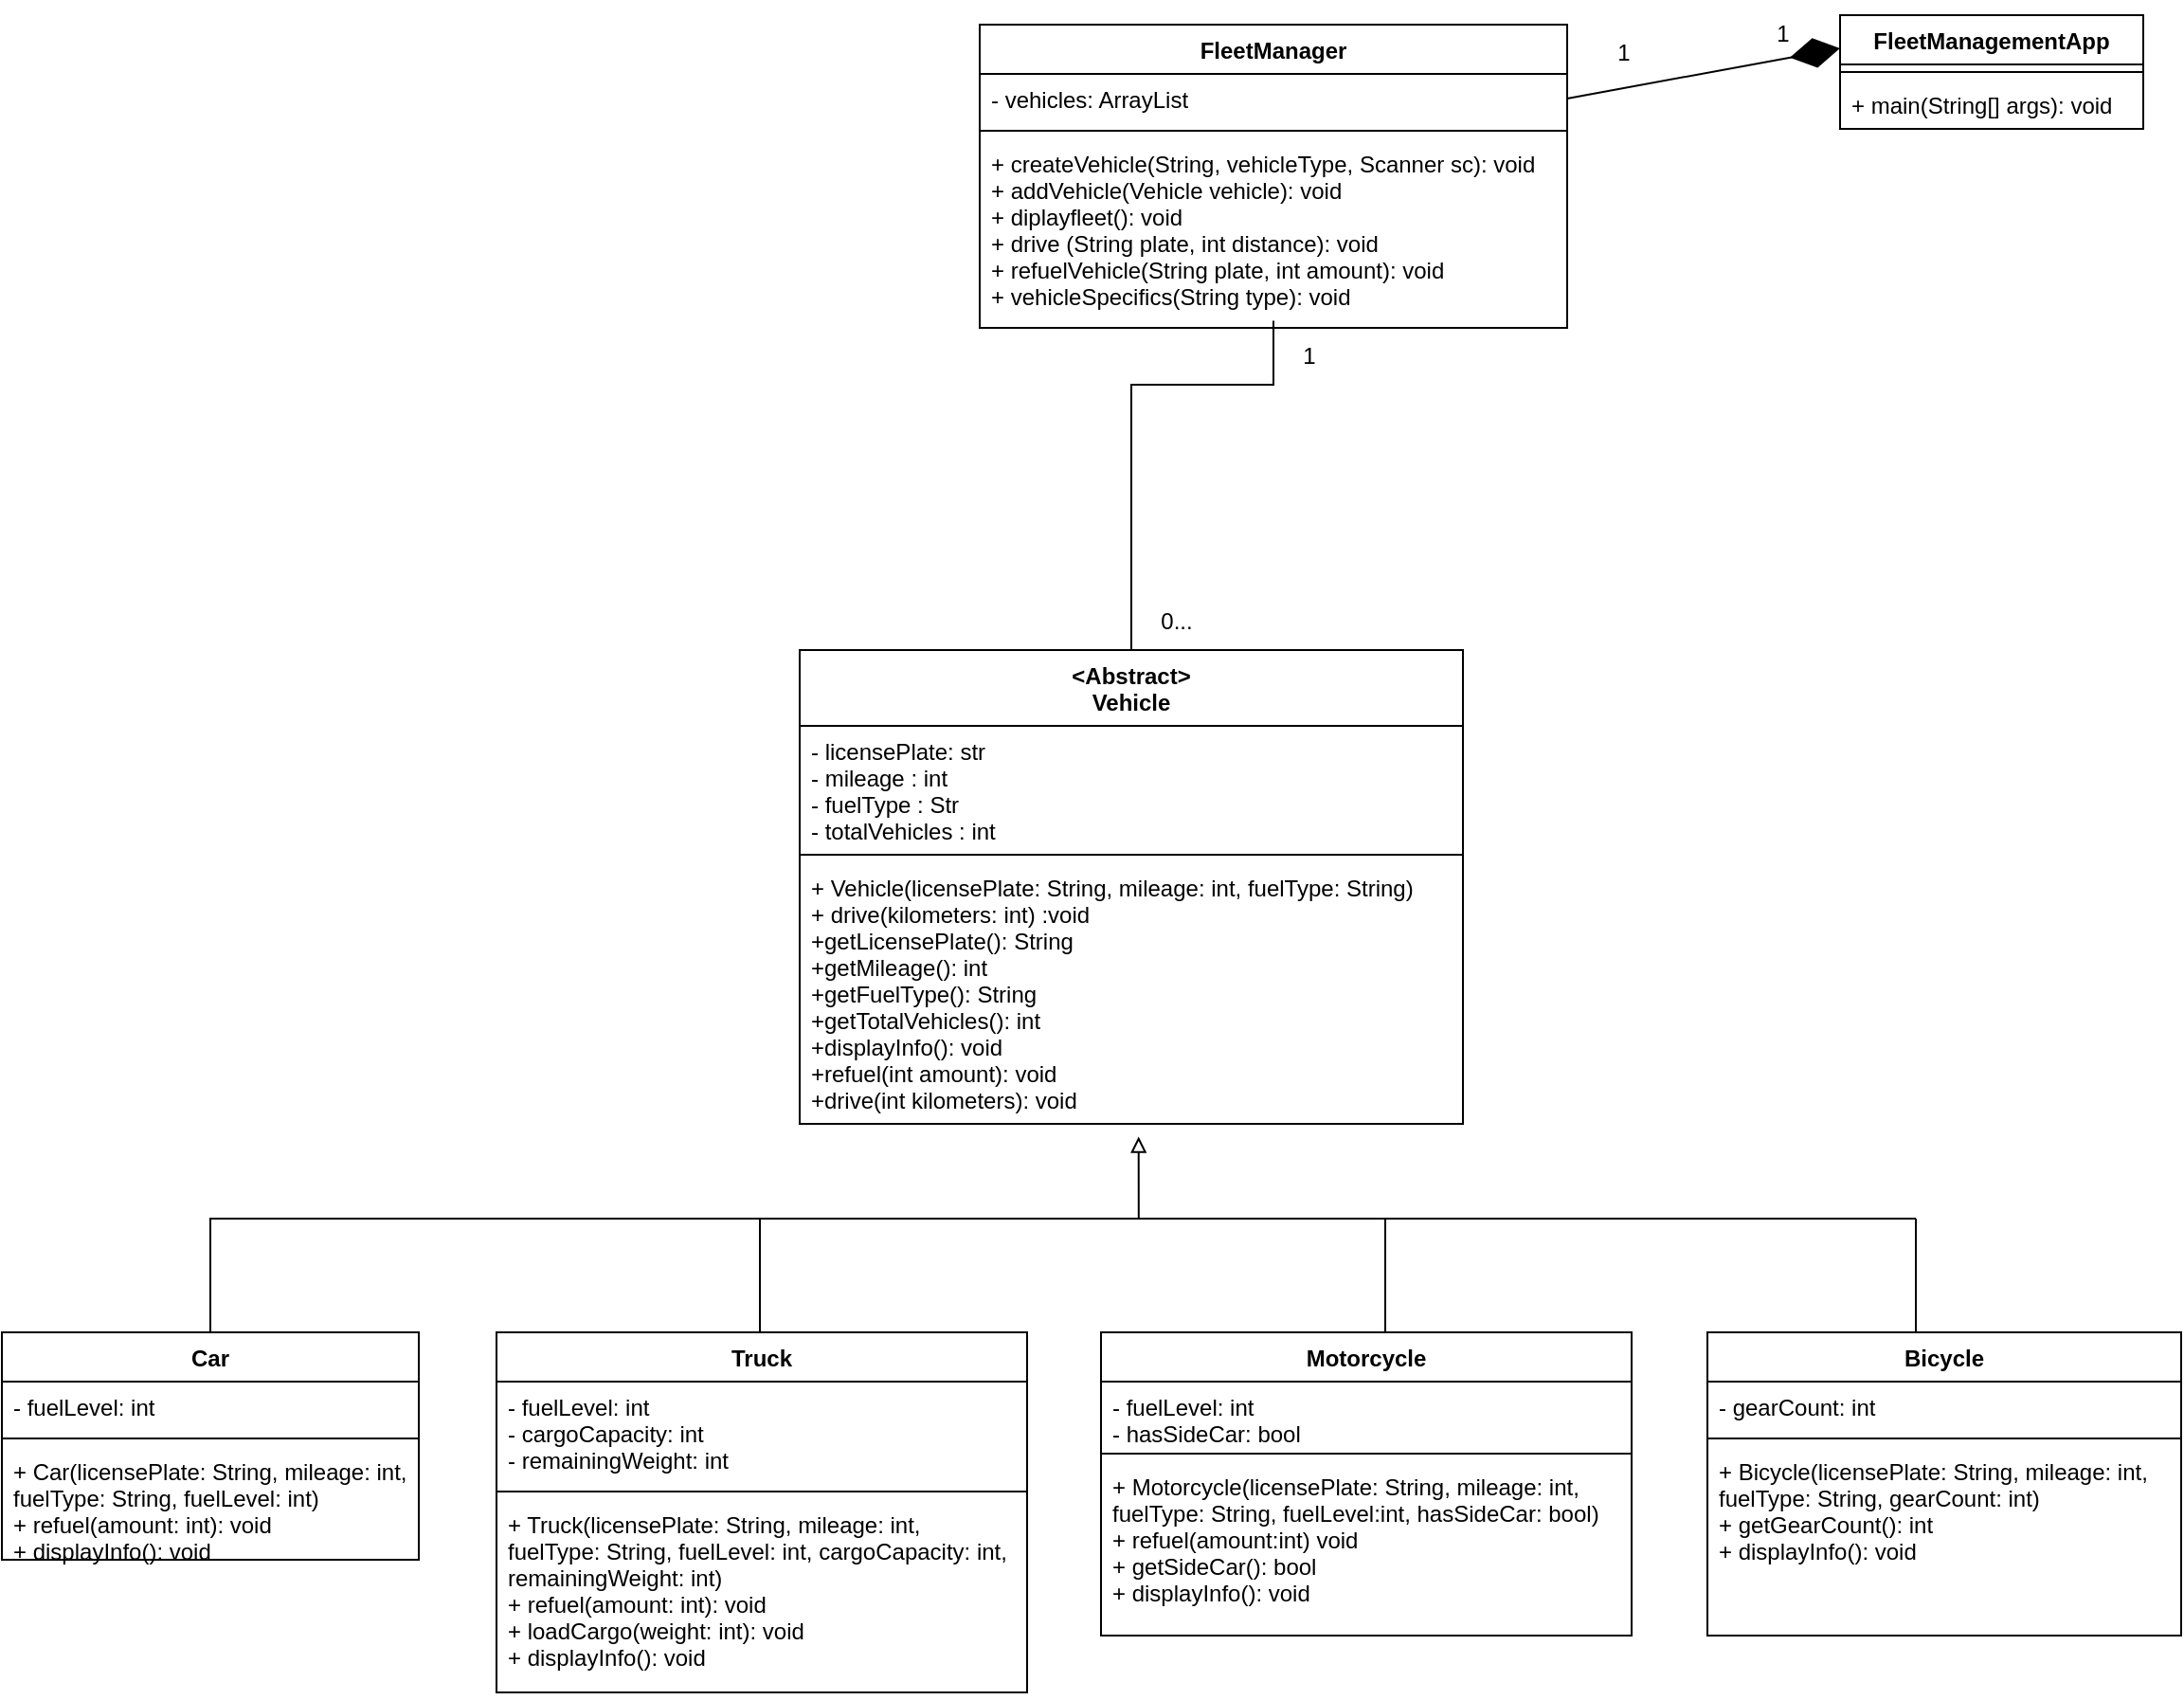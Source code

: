 <mxfile version="19.0.1" type="device"><diagram id="C5RBs43oDa-KdzZeNtuy" name="Page-1"><mxGraphModel dx="2009" dy="1996" grid="1" gridSize="10" guides="1" tooltips="1" connect="1" arrows="1" fold="1" page="1" pageScale="1" pageWidth="827" pageHeight="1169" math="0" shadow="0"><root><mxCell id="WIyWlLk6GJQsqaUBKTNV-0"/><mxCell id="WIyWlLk6GJQsqaUBKTNV-1" parent="WIyWlLk6GJQsqaUBKTNV-0"/><mxCell id="1wr3LRI9G55ZJWpftG94-38" style="edgeStyle=orthogonalEdgeStyle;rounded=0;orthogonalLoop=1;jettySize=auto;html=1;entryX=0.5;entryY=0.962;entryDx=0;entryDy=0;entryPerimeter=0;endArrow=none;endFill=0;strokeColor=#000000;" edge="1" parent="WIyWlLk6GJQsqaUBKTNV-1" source="1wr3LRI9G55ZJWpftG94-39" target="1wr3LRI9G55ZJWpftG94-67"><mxGeometry relative="1" as="geometry"><Array as="points"><mxPoint x="426" y="-150"/><mxPoint x="501" y="-150"/></Array></mxGeometry></mxCell><mxCell id="1wr3LRI9G55ZJWpftG94-39" value="&lt;Abstract&gt;&#10;Vehicle" style="swimlane;fontStyle=1;align=center;verticalAlign=top;childLayout=stackLayout;horizontal=1;startSize=40;horizontalStack=0;resizeParent=1;resizeParentMax=0;resizeLast=0;collapsible=1;marginBottom=0;" vertex="1" parent="WIyWlLk6GJQsqaUBKTNV-1"><mxGeometry x="251" y="-10" width="350" height="250" as="geometry"/></mxCell><mxCell id="1wr3LRI9G55ZJWpftG94-40" value="- licensePlate: str&#10;- mileage : int&#10;- fuelType : Str&#10;- totalVehicles : int" style="text;strokeColor=none;fillColor=none;align=left;verticalAlign=top;spacingLeft=4;spacingRight=4;overflow=hidden;rotatable=0;points=[[0,0.5],[1,0.5]];portConstraint=eastwest;" vertex="1" parent="1wr3LRI9G55ZJWpftG94-39"><mxGeometry y="40" width="350" height="64" as="geometry"/></mxCell><mxCell id="1wr3LRI9G55ZJWpftG94-41" value="" style="line;strokeWidth=1;fillColor=none;align=left;verticalAlign=middle;spacingTop=-1;spacingLeft=3;spacingRight=3;rotatable=0;labelPosition=right;points=[];portConstraint=eastwest;" vertex="1" parent="1wr3LRI9G55ZJWpftG94-39"><mxGeometry y="104" width="350" height="8" as="geometry"/></mxCell><mxCell id="1wr3LRI9G55ZJWpftG94-42" value="+ Vehicle(licensePlate: String, mileage: int, fuelType: String)&#10;+ drive(kilometers: int) :void&#10;+getLicensePlate(): String&#10;+getMileage(): int&#10;+getFuelType(): String&#10;+getTotalVehicles(): int&#10;+displayInfo(): void&#10;+refuel(int amount): void&#10;+drive(int kilometers): void" style="text;strokeColor=none;fillColor=none;align=left;verticalAlign=top;spacingLeft=4;spacingRight=4;overflow=hidden;rotatable=0;points=[[0,0.5],[1,0.5]];portConstraint=eastwest;" vertex="1" parent="1wr3LRI9G55ZJWpftG94-39"><mxGeometry y="112" width="350" height="138" as="geometry"/></mxCell><mxCell id="1wr3LRI9G55ZJWpftG94-43" style="edgeStyle=orthogonalEdgeStyle;rounded=0;orthogonalLoop=1;jettySize=auto;html=1;endArrow=block;endFill=0;entryX=0.511;entryY=1.049;entryDx=0;entryDy=0;entryPerimeter=0;" edge="1" parent="WIyWlLk6GJQsqaUBKTNV-1" source="1wr3LRI9G55ZJWpftG94-44" target="1wr3LRI9G55ZJWpftG94-42"><mxGeometry relative="1" as="geometry"><mxPoint x="430" y="290" as="targetPoint"/><Array as="points"><mxPoint x="-60" y="290"/><mxPoint x="430" y="290"/></Array></mxGeometry></mxCell><mxCell id="1wr3LRI9G55ZJWpftG94-44" value="Car" style="swimlane;fontStyle=1;align=center;verticalAlign=top;childLayout=stackLayout;horizontal=1;startSize=26;horizontalStack=0;resizeParent=1;resizeParentMax=0;resizeLast=0;collapsible=1;marginBottom=0;" vertex="1" parent="WIyWlLk6GJQsqaUBKTNV-1"><mxGeometry x="-170" y="350" width="220" height="120" as="geometry"/></mxCell><mxCell id="1wr3LRI9G55ZJWpftG94-45" value="- fuelLevel: int" style="text;strokeColor=none;fillColor=none;align=left;verticalAlign=top;spacingLeft=4;spacingRight=4;overflow=hidden;rotatable=0;points=[[0,0.5],[1,0.5]];portConstraint=eastwest;" vertex="1" parent="1wr3LRI9G55ZJWpftG94-44"><mxGeometry y="26" width="220" height="26" as="geometry"/></mxCell><mxCell id="1wr3LRI9G55ZJWpftG94-46" value="" style="line;strokeWidth=1;fillColor=none;align=left;verticalAlign=middle;spacingTop=-1;spacingLeft=3;spacingRight=3;rotatable=0;labelPosition=right;points=[];portConstraint=eastwest;" vertex="1" parent="1wr3LRI9G55ZJWpftG94-44"><mxGeometry y="52" width="220" height="8" as="geometry"/></mxCell><mxCell id="1wr3LRI9G55ZJWpftG94-47" value="+ Car(licensePlate: String, mileage: int, &#10;fuelType: String, fuelLevel: int)&#10;+ refuel(amount: int): void&#10;+ displayInfo(): void" style="text;strokeColor=none;fillColor=none;align=left;verticalAlign=top;spacingLeft=4;spacingRight=4;overflow=hidden;rotatable=0;points=[[0,0.5],[1,0.5]];portConstraint=eastwest;" vertex="1" parent="1wr3LRI9G55ZJWpftG94-44"><mxGeometry y="60" width="220" height="60" as="geometry"/></mxCell><mxCell id="1wr3LRI9G55ZJWpftG94-48" value="Truck" style="swimlane;fontStyle=1;align=center;verticalAlign=top;childLayout=stackLayout;horizontal=1;startSize=26;horizontalStack=0;resizeParent=1;resizeParentMax=0;resizeLast=0;collapsible=1;marginBottom=0;" vertex="1" parent="WIyWlLk6GJQsqaUBKTNV-1"><mxGeometry x="91" y="350" width="280" height="190" as="geometry"/></mxCell><mxCell id="1wr3LRI9G55ZJWpftG94-49" value="- fuelLevel: int&#10;- cargoCapacity: int&#10;- remainingWeight: int" style="text;strokeColor=none;fillColor=none;align=left;verticalAlign=top;spacingLeft=4;spacingRight=4;overflow=hidden;rotatable=0;points=[[0,0.5],[1,0.5]];portConstraint=eastwest;" vertex="1" parent="1wr3LRI9G55ZJWpftG94-48"><mxGeometry y="26" width="280" height="54" as="geometry"/></mxCell><mxCell id="1wr3LRI9G55ZJWpftG94-50" value="" style="line;strokeWidth=1;fillColor=none;align=left;verticalAlign=middle;spacingTop=-1;spacingLeft=3;spacingRight=3;rotatable=0;labelPosition=right;points=[];portConstraint=eastwest;" vertex="1" parent="1wr3LRI9G55ZJWpftG94-48"><mxGeometry y="80" width="280" height="8" as="geometry"/></mxCell><mxCell id="1wr3LRI9G55ZJWpftG94-51" value="+ Truck(licensePlate: String, mileage: int,&#10;fuelType: String, fuelLevel: int, cargoCapacity: int,&#10;remainingWeight: int)&#10;+ refuel(amount: int): void&#10;+ loadCargo(weight: int): void&#10;+ displayInfo(): void" style="text;strokeColor=none;fillColor=none;align=left;verticalAlign=top;spacingLeft=4;spacingRight=4;overflow=hidden;rotatable=0;points=[[0,0.5],[1,0.5]];portConstraint=eastwest;" vertex="1" parent="1wr3LRI9G55ZJWpftG94-48"><mxGeometry y="88" width="280" height="102" as="geometry"/></mxCell><mxCell id="1wr3LRI9G55ZJWpftG94-52" value="Motorcycle" style="swimlane;fontStyle=1;align=center;verticalAlign=top;childLayout=stackLayout;horizontal=1;startSize=26;horizontalStack=0;resizeParent=1;resizeParentMax=0;resizeLast=0;collapsible=1;marginBottom=0;" vertex="1" parent="WIyWlLk6GJQsqaUBKTNV-1"><mxGeometry x="410" y="350" width="280" height="160" as="geometry"/></mxCell><mxCell id="1wr3LRI9G55ZJWpftG94-53" value="- fuelLevel: int&#10;- hasSideCar: bool" style="text;strokeColor=none;fillColor=none;align=left;verticalAlign=top;spacingLeft=4;spacingRight=4;overflow=hidden;rotatable=0;points=[[0,0.5],[1,0.5]];portConstraint=eastwest;" vertex="1" parent="1wr3LRI9G55ZJWpftG94-52"><mxGeometry y="26" width="280" height="34" as="geometry"/></mxCell><mxCell id="1wr3LRI9G55ZJWpftG94-54" value="" style="line;strokeWidth=1;fillColor=none;align=left;verticalAlign=middle;spacingTop=-1;spacingLeft=3;spacingRight=3;rotatable=0;labelPosition=right;points=[];portConstraint=eastwest;" vertex="1" parent="1wr3LRI9G55ZJWpftG94-52"><mxGeometry y="60" width="280" height="8" as="geometry"/></mxCell><mxCell id="1wr3LRI9G55ZJWpftG94-55" value="+ Motorcycle(licensePlate: String, mileage: int,&#10;fuelType: String, fuelLevel:int, hasSideCar: bool)&#10;+ refuel(amount:int) void&#10;+ getSideCar(): bool&#10;+ displayInfo(): void" style="text;strokeColor=none;fillColor=none;align=left;verticalAlign=top;spacingLeft=4;spacingRight=4;overflow=hidden;rotatable=0;points=[[0,0.5],[1,0.5]];portConstraint=eastwest;" vertex="1" parent="1wr3LRI9G55ZJWpftG94-52"><mxGeometry y="68" width="280" height="92" as="geometry"/></mxCell><mxCell id="1wr3LRI9G55ZJWpftG94-56" value="Bicycle" style="swimlane;fontStyle=1;align=center;verticalAlign=top;childLayout=stackLayout;horizontal=1;startSize=26;horizontalStack=0;resizeParent=1;resizeParentMax=0;resizeLast=0;collapsible=1;marginBottom=0;" vertex="1" parent="WIyWlLk6GJQsqaUBKTNV-1"><mxGeometry x="730" y="350" width="250" height="160" as="geometry"/></mxCell><mxCell id="1wr3LRI9G55ZJWpftG94-57" value="- gearCount: int" style="text;strokeColor=none;fillColor=none;align=left;verticalAlign=top;spacingLeft=4;spacingRight=4;overflow=hidden;rotatable=0;points=[[0,0.5],[1,0.5]];portConstraint=eastwest;" vertex="1" parent="1wr3LRI9G55ZJWpftG94-56"><mxGeometry y="26" width="250" height="26" as="geometry"/></mxCell><mxCell id="1wr3LRI9G55ZJWpftG94-58" value="" style="line;strokeWidth=1;fillColor=none;align=left;verticalAlign=middle;spacingTop=-1;spacingLeft=3;spacingRight=3;rotatable=0;labelPosition=right;points=[];portConstraint=eastwest;" vertex="1" parent="1wr3LRI9G55ZJWpftG94-56"><mxGeometry y="52" width="250" height="8" as="geometry"/></mxCell><mxCell id="1wr3LRI9G55ZJWpftG94-59" value="+ Bicycle(licensePlate: String, mileage: int,&#10;fuelType: String, gearCount: int)&#10;+ getGearCount(): int&#10;+ displayInfo(): void" style="text;strokeColor=none;fillColor=none;align=left;verticalAlign=top;spacingLeft=4;spacingRight=4;overflow=hidden;rotatable=0;points=[[0,0.5],[1,0.5]];portConstraint=eastwest;" vertex="1" parent="1wr3LRI9G55ZJWpftG94-56"><mxGeometry y="60" width="250" height="100" as="geometry"/></mxCell><mxCell id="1wr3LRI9G55ZJWpftG94-60" value="" style="endArrow=none;html=1;rounded=0;" edge="1" parent="WIyWlLk6GJQsqaUBKTNV-1"><mxGeometry width="50" height="50" relative="1" as="geometry"><mxPoint x="230" y="350.0" as="sourcePoint"/><mxPoint x="230" y="290.0" as="targetPoint"/></mxGeometry></mxCell><mxCell id="1wr3LRI9G55ZJWpftG94-61" value="" style="endArrow=none;html=1;rounded=0;" edge="1" parent="WIyWlLk6GJQsqaUBKTNV-1"><mxGeometry width="50" height="50" relative="1" as="geometry"><mxPoint x="560" y="350.0" as="sourcePoint"/><mxPoint x="560" y="290.0" as="targetPoint"/></mxGeometry></mxCell><mxCell id="1wr3LRI9G55ZJWpftG94-62" value="" style="endArrow=none;html=1;rounded=0;" edge="1" parent="WIyWlLk6GJQsqaUBKTNV-1"><mxGeometry width="50" height="50" relative="1" as="geometry"><mxPoint x="840" y="350.0" as="sourcePoint"/><mxPoint x="840" y="290.0" as="targetPoint"/><Array as="points"/></mxGeometry></mxCell><mxCell id="1wr3LRI9G55ZJWpftG94-63" value="" style="endArrow=none;html=1;rounded=0;strokeColor=#000000;" edge="1" parent="WIyWlLk6GJQsqaUBKTNV-1"><mxGeometry width="50" height="50" relative="1" as="geometry"><mxPoint x="840" y="290.0" as="sourcePoint"/><mxPoint x="430" y="290.0" as="targetPoint"/></mxGeometry></mxCell><mxCell id="1wr3LRI9G55ZJWpftG94-64" value="FleetManager" style="swimlane;fontStyle=1;align=center;verticalAlign=top;childLayout=stackLayout;horizontal=1;startSize=26;horizontalStack=0;resizeParent=1;resizeParentMax=0;resizeLast=0;collapsible=1;marginBottom=0;" vertex="1" parent="WIyWlLk6GJQsqaUBKTNV-1"><mxGeometry x="346" y="-340" width="310" height="160" as="geometry"/></mxCell><mxCell id="1wr3LRI9G55ZJWpftG94-65" value="- vehicles: ArrayList" style="text;strokeColor=none;fillColor=none;align=left;verticalAlign=top;spacingLeft=4;spacingRight=4;overflow=hidden;rotatable=0;points=[[0,0.5],[1,0.5]];portConstraint=eastwest;" vertex="1" parent="1wr3LRI9G55ZJWpftG94-64"><mxGeometry y="26" width="310" height="26" as="geometry"/></mxCell><mxCell id="1wr3LRI9G55ZJWpftG94-66" value="" style="line;strokeWidth=1;fillColor=none;align=left;verticalAlign=middle;spacingTop=-1;spacingLeft=3;spacingRight=3;rotatable=0;labelPosition=right;points=[];portConstraint=eastwest;" vertex="1" parent="1wr3LRI9G55ZJWpftG94-64"><mxGeometry y="52" width="310" height="8" as="geometry"/></mxCell><mxCell id="1wr3LRI9G55ZJWpftG94-67" value="+ createVehicle(String, vehicleType, Scanner sc): void&#10;+ addVehicle(Vehicle vehicle): void&#10;+ diplayfleet(): void&#10;+ drive (String plate, int distance): void&#10;+ refuelVehicle(String plate, int amount): void&#10;+ vehicleSpecifics(String type): void" style="text;strokeColor=none;fillColor=none;align=left;verticalAlign=top;spacingLeft=4;spacingRight=4;overflow=hidden;rotatable=0;points=[[0,0.5],[1,0.5]];portConstraint=eastwest;" vertex="1" parent="1wr3LRI9G55ZJWpftG94-64"><mxGeometry y="60" width="310" height="100" as="geometry"/></mxCell><mxCell id="1wr3LRI9G55ZJWpftG94-68" value="0..." style="text;html=1;strokeColor=none;fillColor=none;align=center;verticalAlign=middle;whiteSpace=wrap;rounded=0;" vertex="1" parent="WIyWlLk6GJQsqaUBKTNV-1"><mxGeometry x="420" y="-40" width="60" height="30" as="geometry"/></mxCell><mxCell id="1wr3LRI9G55ZJWpftG94-69" value="FleetManagementApp" style="swimlane;fontStyle=1;align=center;verticalAlign=top;childLayout=stackLayout;horizontal=1;startSize=26;horizontalStack=0;resizeParent=1;resizeParentMax=0;resizeLast=0;collapsible=1;marginBottom=0;" vertex="1" parent="WIyWlLk6GJQsqaUBKTNV-1"><mxGeometry x="800" y="-345" width="160" height="60" as="geometry"/></mxCell><mxCell id="1wr3LRI9G55ZJWpftG94-70" value="" style="line;strokeWidth=1;fillColor=none;align=left;verticalAlign=middle;spacingTop=-1;spacingLeft=3;spacingRight=3;rotatable=0;labelPosition=right;points=[];portConstraint=eastwest;" vertex="1" parent="1wr3LRI9G55ZJWpftG94-69"><mxGeometry y="26" width="160" height="8" as="geometry"/></mxCell><mxCell id="1wr3LRI9G55ZJWpftG94-71" value="+ main(String[] args): void" style="text;strokeColor=none;fillColor=none;align=left;verticalAlign=top;spacingLeft=4;spacingRight=4;overflow=hidden;rotatable=0;points=[[0,0.5],[1,0.5]];portConstraint=eastwest;" vertex="1" parent="1wr3LRI9G55ZJWpftG94-69"><mxGeometry y="34" width="160" height="26" as="geometry"/></mxCell><mxCell id="1wr3LRI9G55ZJWpftG94-72" value="" style="endArrow=diamondThin;endFill=1;endSize=24;html=1;rounded=0;strokeColor=#000000;exitX=1;exitY=0.5;exitDx=0;exitDy=0;entryX=1;entryY=0.75;entryDx=0;entryDy=0;startArrow=none;" edge="1" parent="WIyWlLk6GJQsqaUBKTNV-1" source="1wr3LRI9G55ZJWpftG94-65" target="1wr3LRI9G55ZJWpftG94-74"><mxGeometry width="160" relative="1" as="geometry"><mxPoint x="710" y="-315" as="sourcePoint"/><mxPoint x="677" y="-151" as="targetPoint"/></mxGeometry></mxCell><mxCell id="1wr3LRI9G55ZJWpftG94-73" value="1" style="text;html=1;strokeColor=none;fillColor=none;align=center;verticalAlign=middle;whiteSpace=wrap;rounded=0;" vertex="1" parent="WIyWlLk6GJQsqaUBKTNV-1"><mxGeometry x="490" y="-180" width="60" height="30" as="geometry"/></mxCell><mxCell id="1wr3LRI9G55ZJWpftG94-74" value="1" style="text;html=1;strokeColor=none;fillColor=none;align=center;verticalAlign=middle;whiteSpace=wrap;rounded=0;" vertex="1" parent="WIyWlLk6GJQsqaUBKTNV-1"><mxGeometry x="740" y="-350" width="60" height="30" as="geometry"/></mxCell><mxCell id="1wr3LRI9G55ZJWpftG94-75" value="1" style="text;html=1;strokeColor=none;fillColor=none;align=center;verticalAlign=middle;whiteSpace=wrap;rounded=0;" vertex="1" parent="WIyWlLk6GJQsqaUBKTNV-1"><mxGeometry x="656" y="-340" width="60" height="30" as="geometry"/></mxCell></root></mxGraphModel></diagram></mxfile>